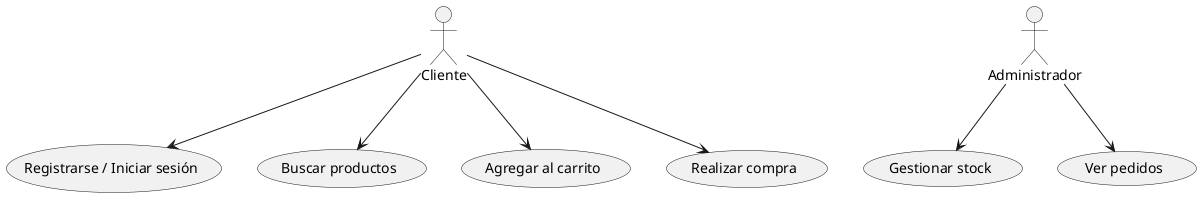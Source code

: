 @startuml
actor Cliente
actor Administrador

usecase "Registrarse / Iniciar sesión" as UC1
usecase "Buscar productos" as UC2
usecase "Agregar al carrito" as UC3
usecase "Realizar compra" as UC4
usecase "Gestionar stock" as UC5
usecase "Ver pedidos" as UC6

Cliente --> UC1
Cliente --> UC2
Cliente --> UC3
Cliente --> UC4
Administrador --> UC5
Administrador --> UC6
@enduml
